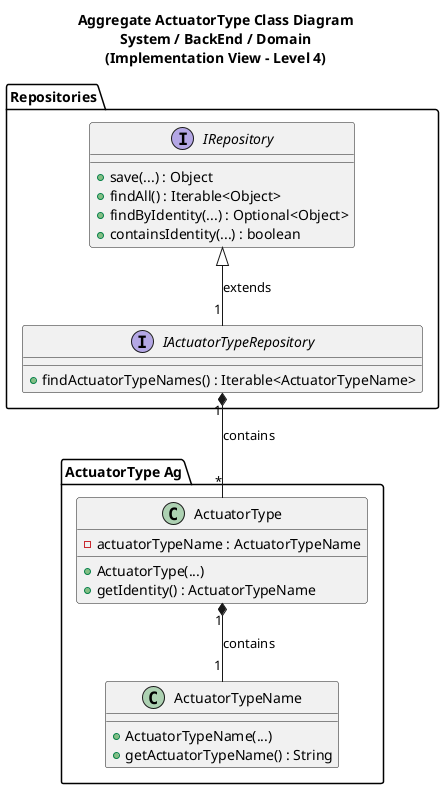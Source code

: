 @startuml

title Aggregate ActuatorType Class Diagram\nSystem / BackEnd / Domain\n(Implementation View - Level 4)

package "ActuatorType Ag" {
class ActuatorType {
- actuatorTypeName : ActuatorTypeName
+ ActuatorType(...)
+ getIdentity() : ActuatorTypeName
}

class ActuatorTypeName {
+ ActuatorTypeName(...)
+ getActuatorTypeName() : String
}
}


package Repositories {
interface IRepository {
+ save(...) : Object
+ findAll() : Iterable<Object>
+ findByIdentity(...) : Optional<Object>
+ containsIdentity(...) : boolean
}

interface IActuatorTypeRepository {
+ findActuatorTypeNames() : Iterable<ActuatorTypeName>
}
}

ActuatorType "1" *-- "1" ActuatorTypeName : contains

IActuatorTypeRepository "1" -up-|> IRepository : extends

IActuatorTypeRepository "1" *-- "*" ActuatorType : contains


@enduml